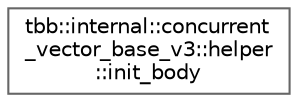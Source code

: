digraph "类继承关系图"
{
 // LATEX_PDF_SIZE
  bgcolor="transparent";
  edge [fontname=Helvetica,fontsize=10,labelfontname=Helvetica,labelfontsize=10];
  node [fontname=Helvetica,fontsize=10,shape=box,height=0.2,width=0.4];
  rankdir="LR";
  Node0 [id="Node000000",label="tbb::internal::concurrent\l_vector_base_v3::helper\l::init_body",height=0.2,width=0.4,color="grey40", fillcolor="white", style="filled",URL="$structtbb_1_1internal_1_1concurrent__vector__base__v3_1_1helper_1_1init__body.html",tooltip="TODO: turn into lambda functions when available"];
}
